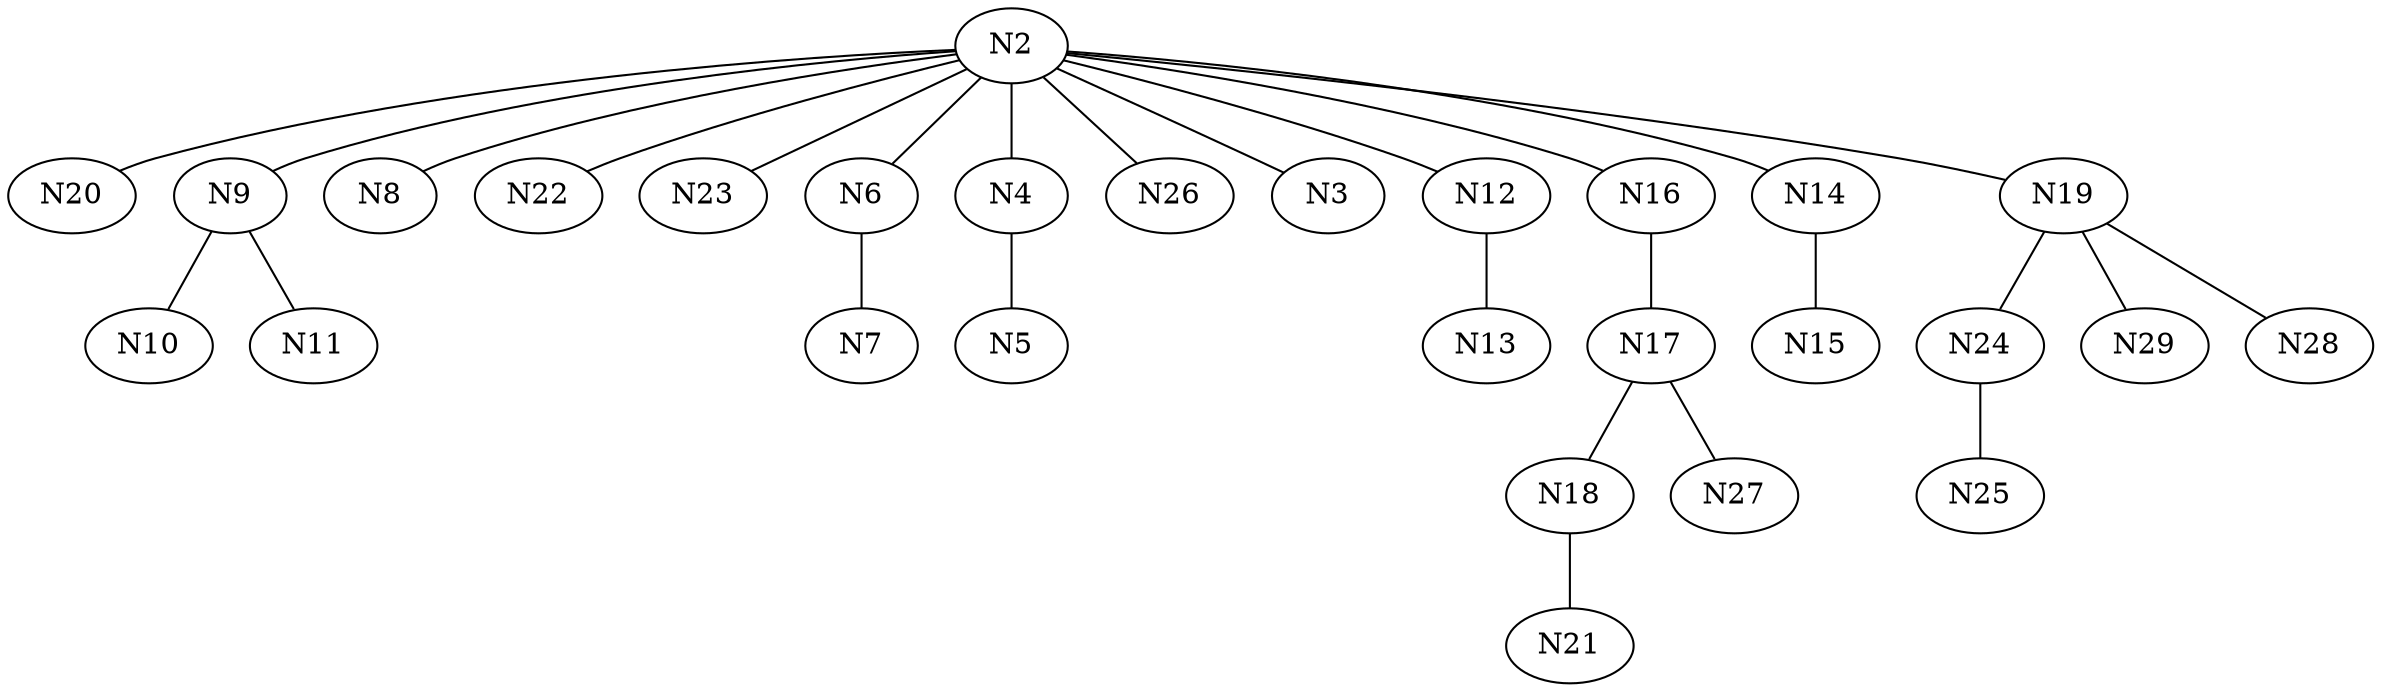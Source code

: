 Graph G {
	N2--N20[weight=1];
	N2--N9[weight=1];
	N2--N8[weight=1];
	N2--N22[weight=1];
	N2--N23[weight=1];
	N2--N6[weight=1];
	N2--N4[weight=1];
	N2--N26[weight=1];
	N2--N3[weight=1];
	N12--N13[weight=1];
	N18--N21[weight=1];
	N6--N7[weight=1];
	N2--N12[weight=1];
	N16--N17[weight=1];
	N2--N14[weight=1];
	N4--N5[weight=1];
	N2--N16[weight=1];
	N17--N27[weight=1];
	N17--N18[weight=1];
	N9--N10[weight=1];
	N14--N15[weight=1];
	N9--N11[weight=1];
	N2--N19[weight=1];
	N19--N24[weight=1];
	N19--N29[weight=1];
	N24--N25[weight=1];
	N19--N28[weight=1];
}